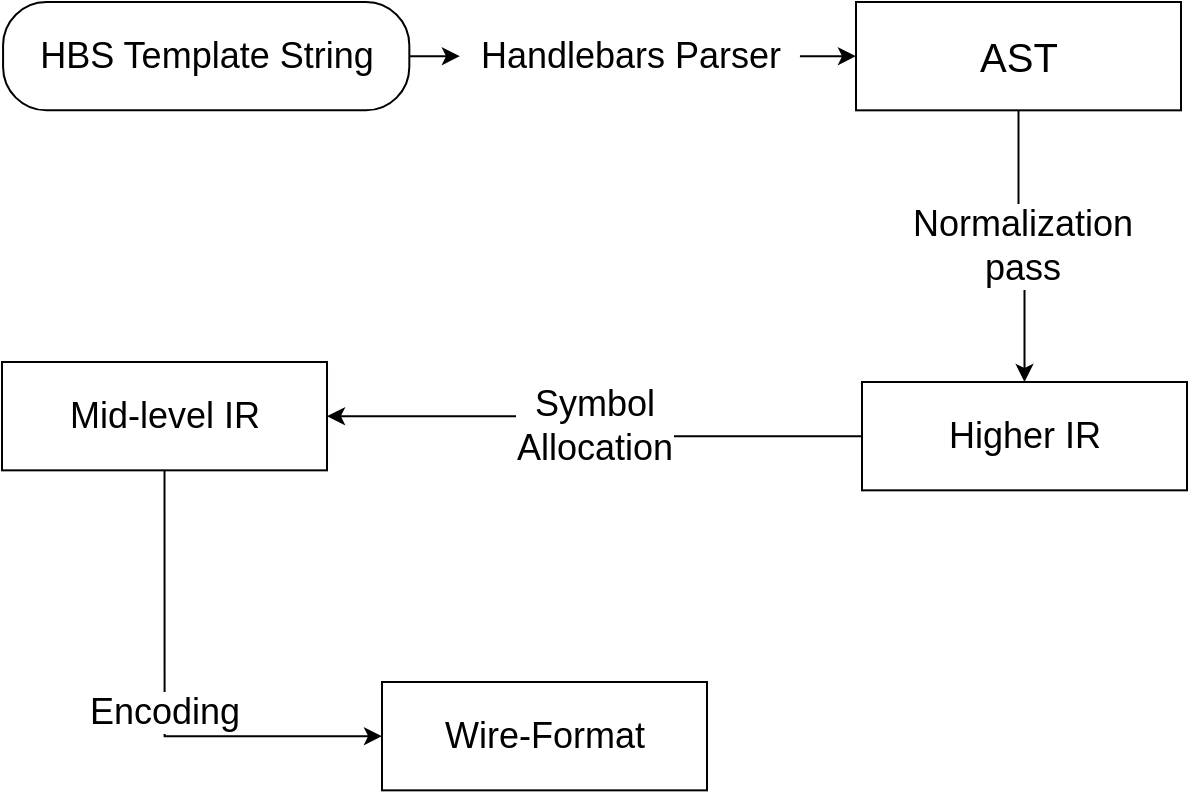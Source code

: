 <mxfile version="22.0.8" type="github">
  <diagram name="Page-1" id="6LUmja5MdDgCeK0f8D3p">
    <mxGraphModel dx="1136" dy="728" grid="1" gridSize="10" guides="1" tooltips="1" connect="1" arrows="1" fold="1" page="1" pageScale="1" pageWidth="413" pageHeight="583" math="0" shadow="0">
      <root>
        <mxCell id="0" />
        <mxCell id="1" parent="0" />
        <mxCell id="3f9XmsBpD6TOxqngzLL--1" value="HBS Template String" style="whiteSpace=wrap;html=1;rounded=1;arcSize=40;fontSize=18;" parent="1" vertex="1">
          <mxGeometry x="30.54" y="69.999" width="203.126" height="54.167" as="geometry" />
        </mxCell>
        <mxCell id="3f9XmsBpD6TOxqngzLL--4" value="AST" style="rounded=0;whiteSpace=wrap;html=1;fontSize=20;" parent="1" vertex="1">
          <mxGeometry x="457.0" y="69.999" width="162.501" height="54.167" as="geometry" />
        </mxCell>
        <mxCell id="3f9XmsBpD6TOxqngzLL--5" value="" style="edgeStyle=orthogonalEdgeStyle;rounded=0;orthogonalLoop=1;jettySize=auto;html=1;" parent="1" source="3f9XmsBpD6TOxqngzLL--6" target="3f9XmsBpD6TOxqngzLL--4" edge="1">
          <mxGeometry relative="1" as="geometry" />
        </mxCell>
        <mxCell id="3f9XmsBpD6TOxqngzLL--7" value="Higher IR" style="whiteSpace=wrap;html=1;rounded=0;fontSize=18;" parent="1" vertex="1">
          <mxGeometry x="459.999" y="259.998" width="162.501" height="54.167" as="geometry" />
        </mxCell>
        <mxCell id="3f9XmsBpD6TOxqngzLL--8" value="Normalization&lt;br style=&quot;font-size: 18px;&quot;&gt;pass" style="edgeStyle=orthogonalEdgeStyle;rounded=0;orthogonalLoop=1;jettySize=auto;html=1;fontSize=18;" parent="1" source="3f9XmsBpD6TOxqngzLL--4" target="3f9XmsBpD6TOxqngzLL--7" edge="1">
          <mxGeometry relative="1" as="geometry" />
        </mxCell>
        <mxCell id="3f9XmsBpD6TOxqngzLL--9" value="Mid-level IR" style="whiteSpace=wrap;html=1;rounded=0;fontSize=18;" parent="1" vertex="1">
          <mxGeometry x="30.003" y="250.003" width="162.501" height="54.167" as="geometry" />
        </mxCell>
        <mxCell id="3f9XmsBpD6TOxqngzLL--10" value="Symbol&lt;br style=&quot;font-size: 18px;&quot;&gt;Allocation" style="edgeStyle=orthogonalEdgeStyle;rounded=0;orthogonalLoop=1;jettySize=auto;html=1;entryX=1;entryY=0.5;entryDx=0;entryDy=0;exitX=0;exitY=0.5;exitDx=0;exitDy=0;fontSize=18;" parent="1" source="3f9XmsBpD6TOxqngzLL--7" target="3f9XmsBpD6TOxqngzLL--9" edge="1">
          <mxGeometry relative="1" as="geometry">
            <mxPoint x="372.085" y="342.292" as="targetPoint" />
          </mxGeometry>
        </mxCell>
        <mxCell id="3f9XmsBpD6TOxqngzLL--11" value="Wire-Format" style="whiteSpace=wrap;html=1;rounded=0;fontSize=18;" parent="1" vertex="1">
          <mxGeometry x="220" y="410.003" width="162.501" height="54.167" as="geometry" />
        </mxCell>
        <mxCell id="3f9XmsBpD6TOxqngzLL--12" value="Encoding" style="edgeStyle=orthogonalEdgeStyle;rounded=0;orthogonalLoop=1;jettySize=auto;html=1;fontSize=18;entryX=0;entryY=0.5;entryDx=0;entryDy=0;exitX=0.5;exitY=1;exitDx=0;exitDy=0;" parent="1" source="3f9XmsBpD6TOxqngzLL--9" target="3f9XmsBpD6TOxqngzLL--11" edge="1">
          <mxGeometry relative="1" as="geometry" />
        </mxCell>
        <mxCell id="hTi0ra3Cv4bJrsswrzqW-2" value="" style="edgeStyle=orthogonalEdgeStyle;rounded=0;orthogonalLoop=1;jettySize=auto;html=1;" edge="1" parent="1" source="3f9XmsBpD6TOxqngzLL--1" target="3f9XmsBpD6TOxqngzLL--6">
          <mxGeometry relative="1" as="geometry">
            <mxPoint x="234" y="97" as="sourcePoint" />
            <mxPoint x="429" y="97" as="targetPoint" />
          </mxGeometry>
        </mxCell>
        <mxCell id="3f9XmsBpD6TOxqngzLL--6" value="Handlebars Parser" style="text;html=1;align=center;verticalAlign=middle;resizable=0;points=[];autosize=1;strokeColor=none;fillColor=none;fontSize=18;" parent="1" vertex="1">
          <mxGeometry x="258.958" y="77.08" width="170" height="40" as="geometry" />
        </mxCell>
      </root>
    </mxGraphModel>
  </diagram>
</mxfile>
